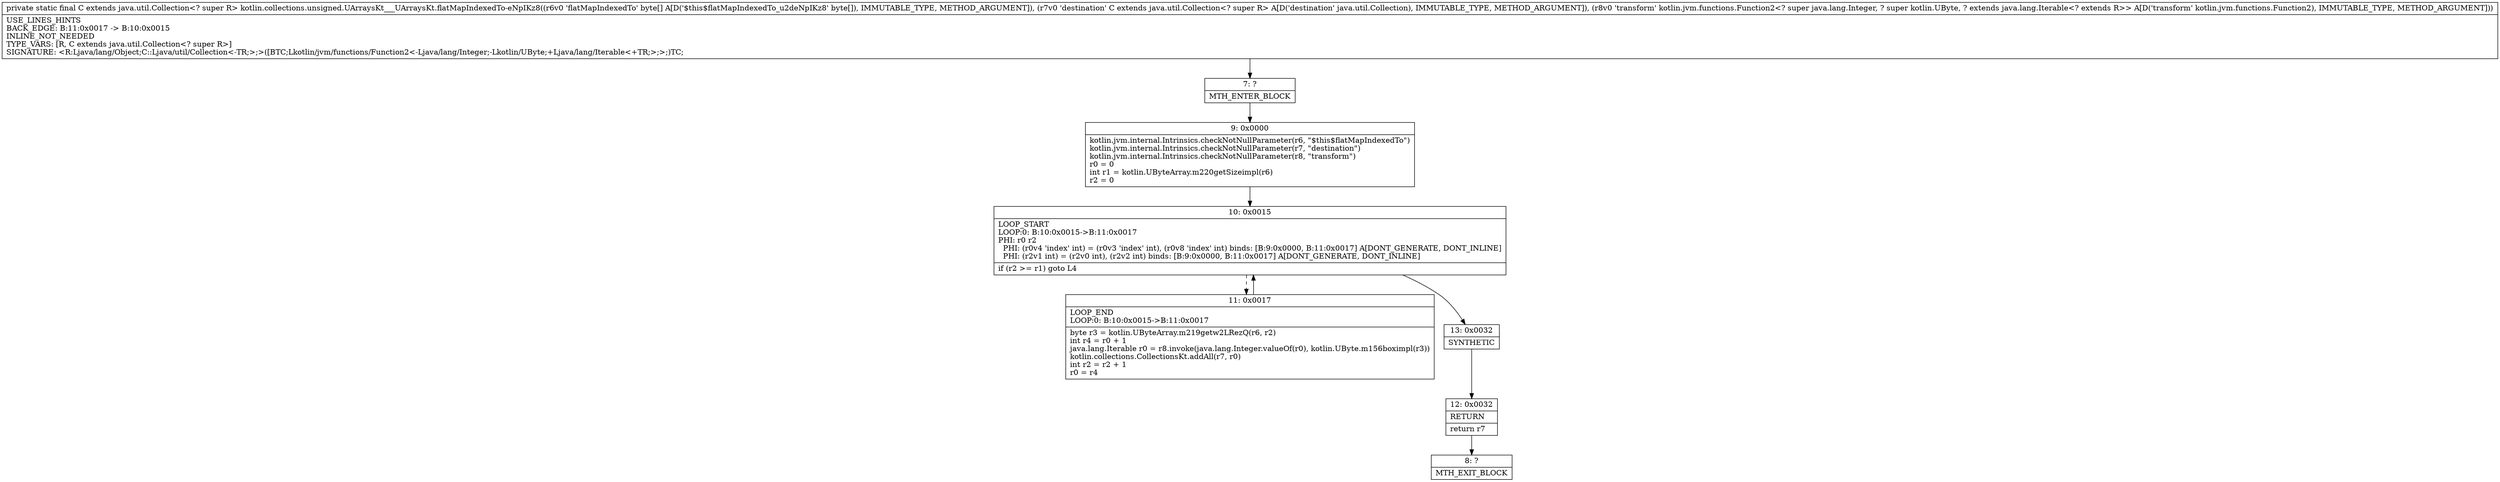 digraph "CFG forkotlin.collections.unsigned.UArraysKt___UArraysKt.flatMapIndexedTo\-eNpIKz8([BLjava\/util\/Collection;Lkotlin\/jvm\/functions\/Function2;)Ljava\/util\/Collection;" {
Node_7 [shape=record,label="{7\:\ ?|MTH_ENTER_BLOCK\l}"];
Node_9 [shape=record,label="{9\:\ 0x0000|kotlin.jvm.internal.Intrinsics.checkNotNullParameter(r6, \"$this$flatMapIndexedTo\")\lkotlin.jvm.internal.Intrinsics.checkNotNullParameter(r7, \"destination\")\lkotlin.jvm.internal.Intrinsics.checkNotNullParameter(r8, \"transform\")\lr0 = 0\lint r1 = kotlin.UByteArray.m220getSizeimpl(r6)\lr2 = 0\l}"];
Node_10 [shape=record,label="{10\:\ 0x0015|LOOP_START\lLOOP:0: B:10:0x0015\-\>B:11:0x0017\lPHI: r0 r2 \l  PHI: (r0v4 'index' int) = (r0v3 'index' int), (r0v8 'index' int) binds: [B:9:0x0000, B:11:0x0017] A[DONT_GENERATE, DONT_INLINE]\l  PHI: (r2v1 int) = (r2v0 int), (r2v2 int) binds: [B:9:0x0000, B:11:0x0017] A[DONT_GENERATE, DONT_INLINE]\l|if (r2 \>= r1) goto L4\l}"];
Node_11 [shape=record,label="{11\:\ 0x0017|LOOP_END\lLOOP:0: B:10:0x0015\-\>B:11:0x0017\l|byte r3 = kotlin.UByteArray.m219getw2LRezQ(r6, r2)\lint r4 = r0 + 1\ljava.lang.Iterable r0 = r8.invoke(java.lang.Integer.valueOf(r0), kotlin.UByte.m156boximpl(r3))\lkotlin.collections.CollectionsKt.addAll(r7, r0)\lint r2 = r2 + 1\lr0 = r4\l}"];
Node_13 [shape=record,label="{13\:\ 0x0032|SYNTHETIC\l}"];
Node_12 [shape=record,label="{12\:\ 0x0032|RETURN\l|return r7\l}"];
Node_8 [shape=record,label="{8\:\ ?|MTH_EXIT_BLOCK\l}"];
MethodNode[shape=record,label="{private static final C extends java.util.Collection\<? super R\> kotlin.collections.unsigned.UArraysKt___UArraysKt.flatMapIndexedTo\-eNpIKz8((r6v0 'flatMapIndexedTo' byte[] A[D('$this$flatMapIndexedTo_u2deNpIKz8' byte[]), IMMUTABLE_TYPE, METHOD_ARGUMENT]), (r7v0 'destination' C extends java.util.Collection\<? super R\> A[D('destination' java.util.Collection), IMMUTABLE_TYPE, METHOD_ARGUMENT]), (r8v0 'transform' kotlin.jvm.functions.Function2\<? super java.lang.Integer, ? super kotlin.UByte, ? extends java.lang.Iterable\<? extends R\>\> A[D('transform' kotlin.jvm.functions.Function2), IMMUTABLE_TYPE, METHOD_ARGUMENT]))  | USE_LINES_HINTS\lBACK_EDGE: B:11:0x0017 \-\> B:10:0x0015\lINLINE_NOT_NEEDED\lTYPE_VARS: [R, C extends java.util.Collection\<? super R\>]\lSIGNATURE: \<R:Ljava\/lang\/Object;C::Ljava\/util\/Collection\<\-TR;\>;\>([BTC;Lkotlin\/jvm\/functions\/Function2\<\-Ljava\/lang\/Integer;\-Lkotlin\/UByte;+Ljava\/lang\/Iterable\<+TR;\>;\>;)TC;\l}"];
MethodNode -> Node_7;Node_7 -> Node_9;
Node_9 -> Node_10;
Node_10 -> Node_11[style=dashed];
Node_10 -> Node_13;
Node_11 -> Node_10;
Node_13 -> Node_12;
Node_12 -> Node_8;
}

